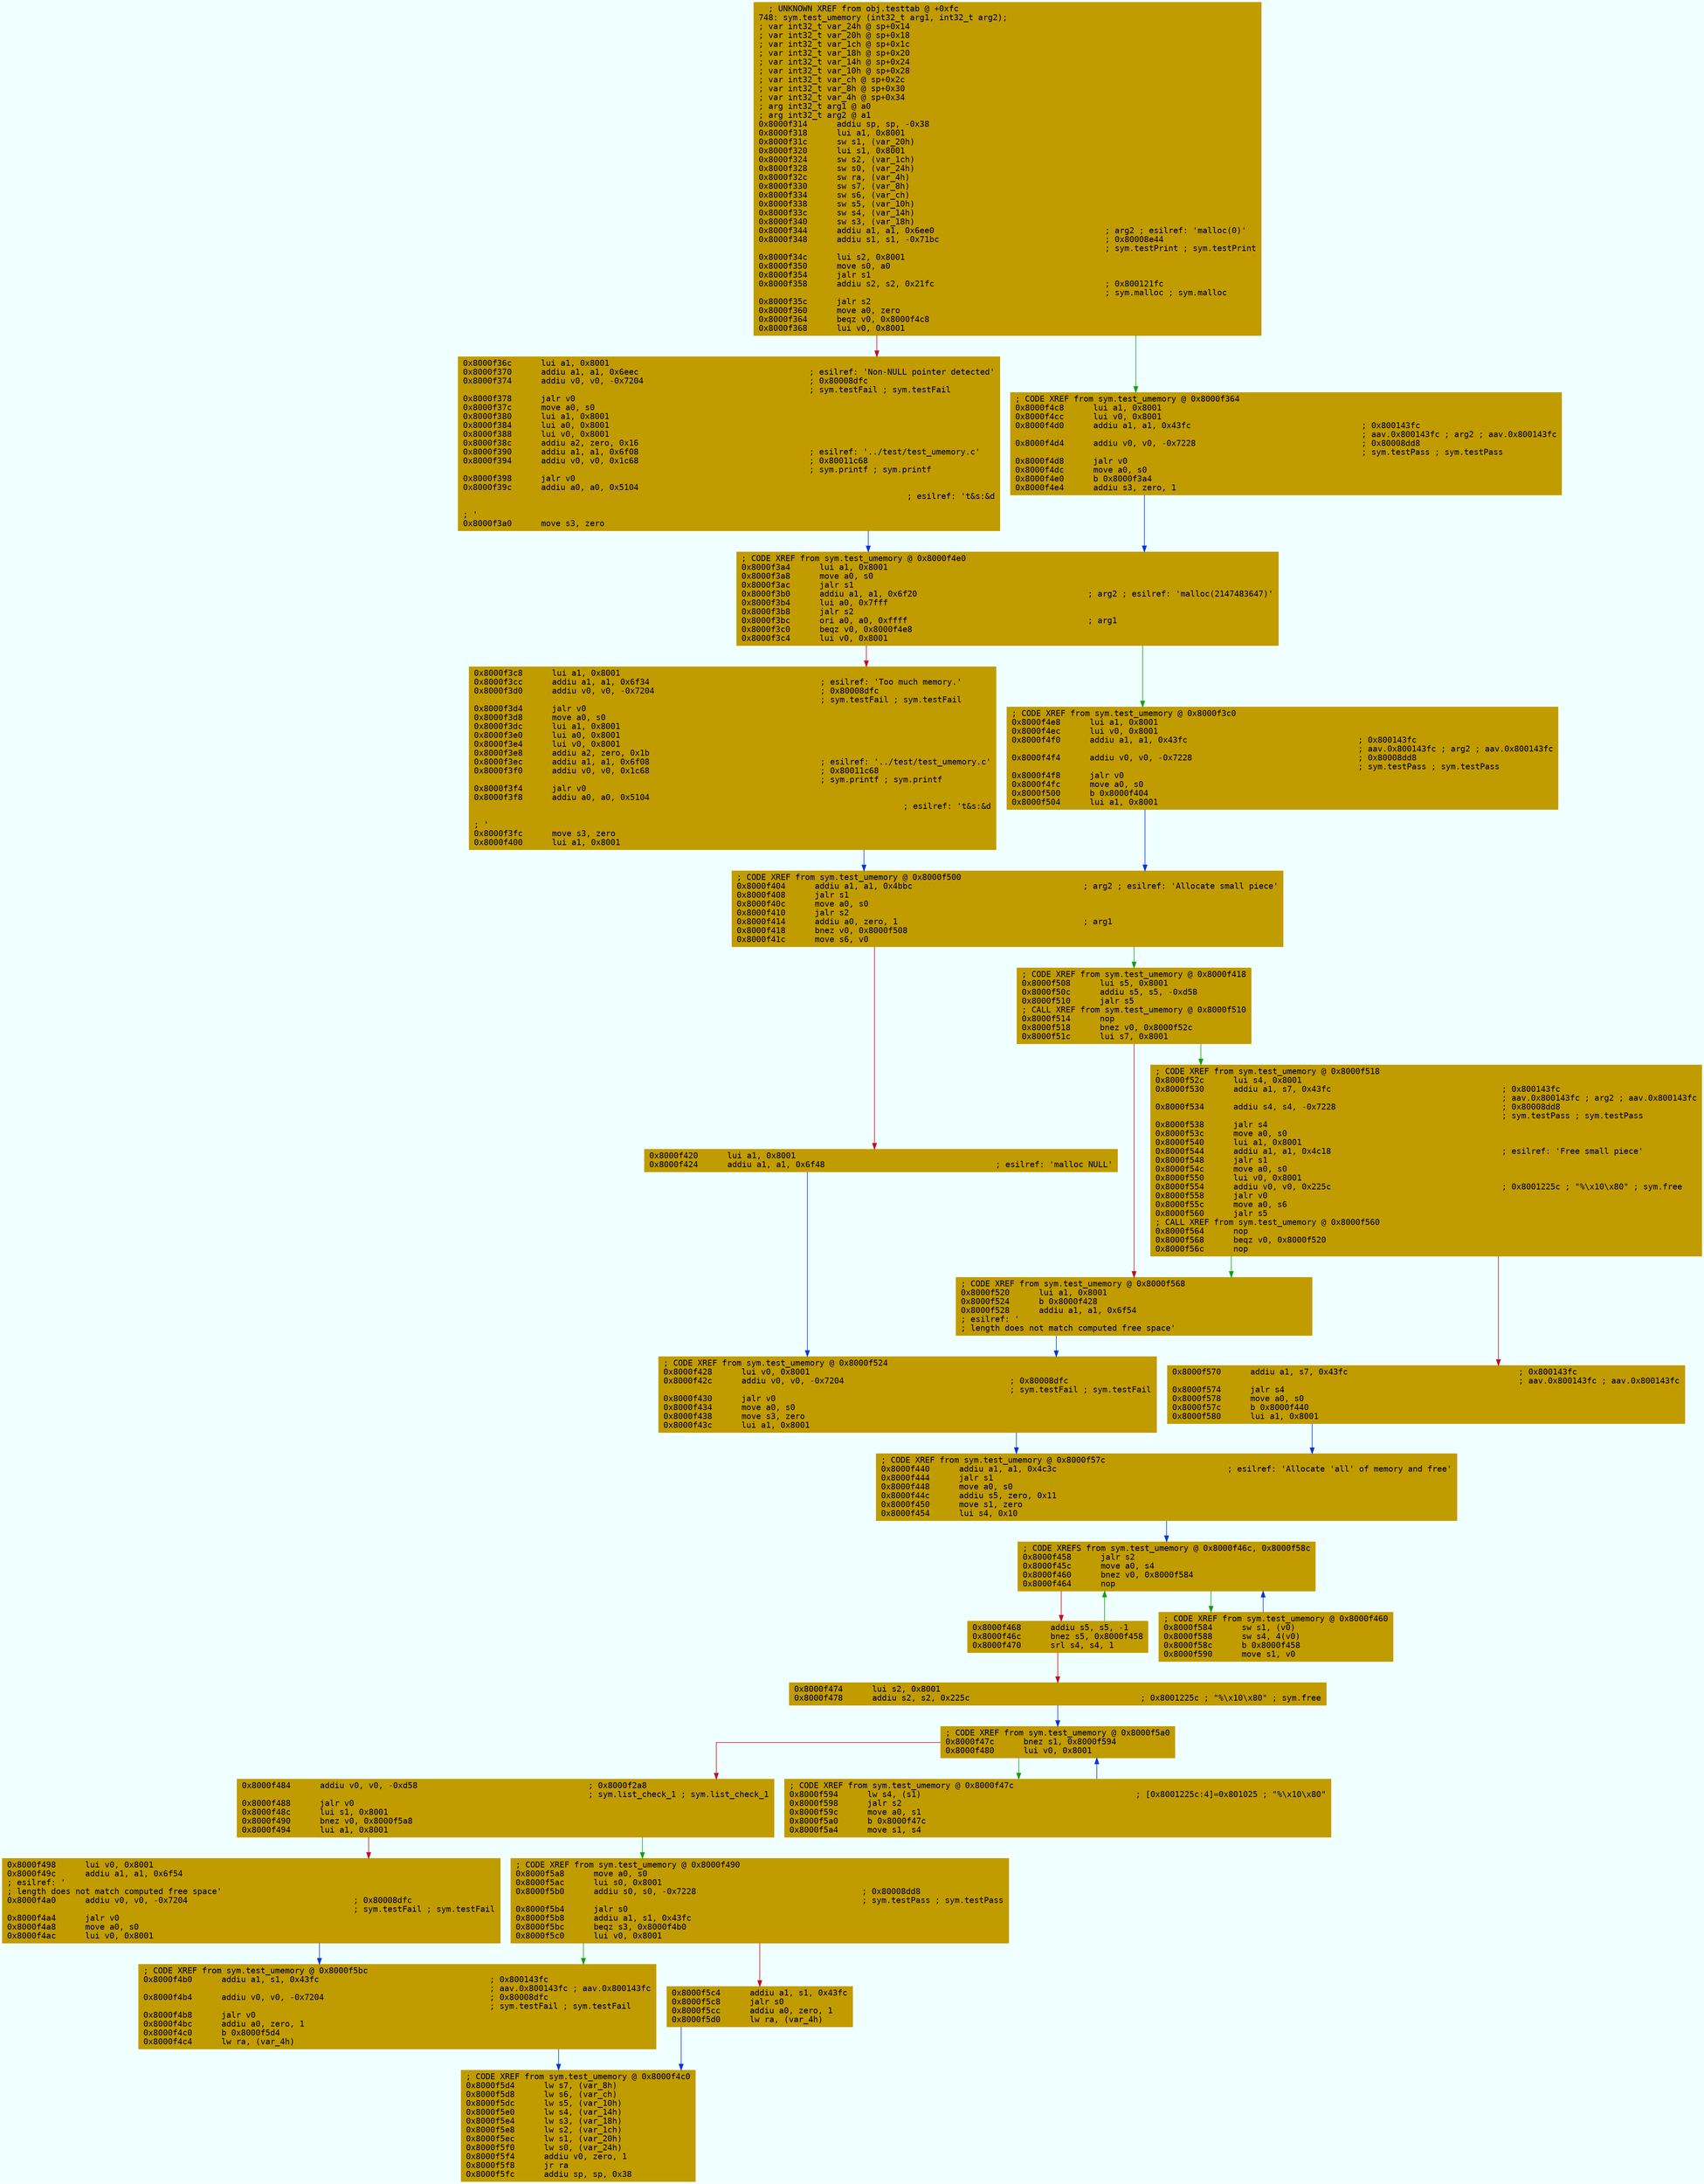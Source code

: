 digraph code {
	graph [bgcolor=azure fontsize=8 fontname="Courier" splines="ortho"];
	node [fillcolor=gray style=filled shape=box];
	edge [arrowhead="normal"];
	"0x8000f314" [URL="sym.test_umemory/0x8000f314", fillcolor="#c19c00",color="#c19c00", fontname="Courier",label="  ; UNKNOWN XREF from obj.testtab @ +0xfc\l748: sym.test_umemory (int32_t arg1, int32_t arg2);\l; var int32_t var_24h @ sp+0x14\l; var int32_t var_20h @ sp+0x18\l; var int32_t var_1ch @ sp+0x1c\l; var int32_t var_18h @ sp+0x20\l; var int32_t var_14h @ sp+0x24\l; var int32_t var_10h @ sp+0x28\l; var int32_t var_ch @ sp+0x2c\l; var int32_t var_8h @ sp+0x30\l; var int32_t var_4h @ sp+0x34\l; arg int32_t arg1 @ a0\l; arg int32_t arg2 @ a1\l0x8000f314      addiu sp, sp, -0x38\l0x8000f318      lui a1, 0x8001\l0x8000f31c      sw s1, (var_20h)\l0x8000f320      lui s1, 0x8001\l0x8000f324      sw s2, (var_1ch)\l0x8000f328      sw s0, (var_24h)\l0x8000f32c      sw ra, (var_4h)\l0x8000f330      sw s7, (var_8h)\l0x8000f334      sw s6, (var_ch)\l0x8000f338      sw s5, (var_10h)\l0x8000f33c      sw s4, (var_14h)\l0x8000f340      sw s3, (var_18h)\l0x8000f344      addiu a1, a1, 0x6ee0                                   ; arg2 ; esilref: 'malloc(0)'\l0x8000f348      addiu s1, s1, -0x71bc                                  ; 0x80008e44\l                                                                       ; sym.testPrint ; sym.testPrint\l0x8000f34c      lui s2, 0x8001\l0x8000f350      move s0, a0\l0x8000f354      jalr s1\l0x8000f358      addiu s2, s2, 0x21fc                                   ; 0x800121fc\l                                                                       ; sym.malloc ; sym.malloc\l0x8000f35c      jalr s2\l0x8000f360      move a0, zero\l0x8000f364      beqz v0, 0x8000f4c8\l0x8000f368      lui v0, 0x8001\l"]
	"0x8000f36c" [URL="sym.test_umemory/0x8000f36c", fillcolor="#c19c00",color="#c19c00", fontname="Courier",label="0x8000f36c      lui a1, 0x8001\l0x8000f370      addiu a1, a1, 0x6eec                                   ; esilref: 'Non-NULL pointer detected'\l0x8000f374      addiu v0, v0, -0x7204                                  ; 0x80008dfc\l                                                                       ; sym.testFail ; sym.testFail\l0x8000f378      jalr v0\l0x8000f37c      move a0, s0\l0x8000f380      lui a1, 0x8001\l0x8000f384      lui a0, 0x8001\l0x8000f388      lui v0, 0x8001\l0x8000f38c      addiu a2, zero, 0x16\l0x8000f390      addiu a1, a1, 0x6f08                                   ; esilref: '../test/test_umemory.c'\l0x8000f394      addiu v0, v0, 0x1c68                                   ; 0x80011c68\l                                                                       ; sym.printf ; sym.printf\l0x8000f398      jalr v0\l0x8000f39c      addiu a0, a0, 0x5104                                   \l; esilref: '\t&s:&d\r\l; '\l0x8000f3a0      move s3, zero\l"]
	"0x8000f3a4" [URL="sym.test_umemory/0x8000f3a4", fillcolor="#c19c00",color="#c19c00", fontname="Courier",label="; CODE XREF from sym.test_umemory @ 0x8000f4e0\l0x8000f3a4      lui a1, 0x8001\l0x8000f3a8      move a0, s0\l0x8000f3ac      jalr s1\l0x8000f3b0      addiu a1, a1, 0x6f20                                   ; arg2 ; esilref: 'malloc(2147483647)'\l0x8000f3b4      lui a0, 0x7fff\l0x8000f3b8      jalr s2\l0x8000f3bc      ori a0, a0, 0xffff                                     ; arg1\l0x8000f3c0      beqz v0, 0x8000f4e8\l0x8000f3c4      lui v0, 0x8001\l"]
	"0x8000f3c8" [URL="sym.test_umemory/0x8000f3c8", fillcolor="#c19c00",color="#c19c00", fontname="Courier",label="0x8000f3c8      lui a1, 0x8001\l0x8000f3cc      addiu a1, a1, 0x6f34                                   ; esilref: 'Too much memory.'\l0x8000f3d0      addiu v0, v0, -0x7204                                  ; 0x80008dfc\l                                                                       ; sym.testFail ; sym.testFail\l0x8000f3d4      jalr v0\l0x8000f3d8      move a0, s0\l0x8000f3dc      lui a1, 0x8001\l0x8000f3e0      lui a0, 0x8001\l0x8000f3e4      lui v0, 0x8001\l0x8000f3e8      addiu a2, zero, 0x1b\l0x8000f3ec      addiu a1, a1, 0x6f08                                   ; esilref: '../test/test_umemory.c'\l0x8000f3f0      addiu v0, v0, 0x1c68                                   ; 0x80011c68\l                                                                       ; sym.printf ; sym.printf\l0x8000f3f4      jalr v0\l0x8000f3f8      addiu a0, a0, 0x5104                                   \l; esilref: '\t&s:&d\r\l; '\l0x8000f3fc      move s3, zero\l0x8000f400      lui a1, 0x8001\l"]
	"0x8000f404" [URL="sym.test_umemory/0x8000f404", fillcolor="#c19c00",color="#c19c00", fontname="Courier",label="; CODE XREF from sym.test_umemory @ 0x8000f500\l0x8000f404      addiu a1, a1, 0x4bbc                                   ; arg2 ; esilref: 'Allocate small piece'\l0x8000f408      jalr s1\l0x8000f40c      move a0, s0\l0x8000f410      jalr s2\l0x8000f414      addiu a0, zero, 1                                      ; arg1\l0x8000f418      bnez v0, 0x8000f508\l0x8000f41c      move s6, v0\l"]
	"0x8000f420" [URL="sym.test_umemory/0x8000f420", fillcolor="#c19c00",color="#c19c00", fontname="Courier",label="0x8000f420      lui a1, 0x8001\l0x8000f424      addiu a1, a1, 0x6f48                                   ; esilref: 'malloc NULL'\l"]
	"0x8000f428" [URL="sym.test_umemory/0x8000f428", fillcolor="#c19c00",color="#c19c00", fontname="Courier",label="; CODE XREF from sym.test_umemory @ 0x8000f524\l0x8000f428      lui v0, 0x8001\l0x8000f42c      addiu v0, v0, -0x7204                                  ; 0x80008dfc\l                                                                       ; sym.testFail ; sym.testFail\l0x8000f430      jalr v0\l0x8000f434      move a0, s0\l0x8000f438      move s3, zero\l0x8000f43c      lui a1, 0x8001\l"]
	"0x8000f440" [URL="sym.test_umemory/0x8000f440", fillcolor="#c19c00",color="#c19c00", fontname="Courier",label="; CODE XREF from sym.test_umemory @ 0x8000f57c\l0x8000f440      addiu a1, a1, 0x4c3c                                   ; esilref: 'Allocate 'all' of memory and free'\l0x8000f444      jalr s1\l0x8000f448      move a0, s0\l0x8000f44c      addiu s5, zero, 0x11\l0x8000f450      move s1, zero\l0x8000f454      lui s4, 0x10\l"]
	"0x8000f458" [URL="sym.test_umemory/0x8000f458", fillcolor="#c19c00",color="#c19c00", fontname="Courier",label="; CODE XREFS from sym.test_umemory @ 0x8000f46c, 0x8000f58c\l0x8000f458      jalr s2\l0x8000f45c      move a0, s4\l0x8000f460      bnez v0, 0x8000f584\l0x8000f464      nop\l"]
	"0x8000f468" [URL="sym.test_umemory/0x8000f468", fillcolor="#c19c00",color="#c19c00", fontname="Courier",label="0x8000f468      addiu s5, s5, -1\l0x8000f46c      bnez s5, 0x8000f458\l0x8000f470      srl s4, s4, 1\l"]
	"0x8000f474" [URL="sym.test_umemory/0x8000f474", fillcolor="#c19c00",color="#c19c00", fontname="Courier",label="0x8000f474      lui s2, 0x8001\l0x8000f478      addiu s2, s2, 0x225c                                   ; 0x8001225c ; \"%\\x10\\x80\" ; sym.free\l"]
	"0x8000f47c" [URL="sym.test_umemory/0x8000f47c", fillcolor="#c19c00",color="#c19c00", fontname="Courier",label="; CODE XREF from sym.test_umemory @ 0x8000f5a0\l0x8000f47c      bnez s1, 0x8000f594\l0x8000f480      lui v0, 0x8001\l"]
	"0x8000f484" [URL="sym.test_umemory/0x8000f484", fillcolor="#c19c00",color="#c19c00", fontname="Courier",label="0x8000f484      addiu v0, v0, -0xd58                                   ; 0x8000f2a8\l                                                                       ; sym.list_check_1 ; sym.list_check_1\l0x8000f488      jalr v0\l0x8000f48c      lui s1, 0x8001\l0x8000f490      bnez v0, 0x8000f5a8\l0x8000f494      lui a1, 0x8001\l"]
	"0x8000f498" [URL="sym.test_umemory/0x8000f498", fillcolor="#c19c00",color="#c19c00", fontname="Courier",label="0x8000f498      lui v0, 0x8001\l0x8000f49c      addiu a1, a1, 0x6f54                                   \l; esilref: '\l; length does not match computed free space'\l0x8000f4a0      addiu v0, v0, -0x7204                                  ; 0x80008dfc\l                                                                       ; sym.testFail ; sym.testFail\l0x8000f4a4      jalr v0\l0x8000f4a8      move a0, s0\l0x8000f4ac      lui v0, 0x8001\l"]
	"0x8000f4b0" [URL="sym.test_umemory/0x8000f4b0", fillcolor="#c19c00",color="#c19c00", fontname="Courier",label="; CODE XREF from sym.test_umemory @ 0x8000f5bc\l0x8000f4b0      addiu a1, s1, 0x43fc                                   ; 0x800143fc\l                                                                       ; aav.0x800143fc ; aav.0x800143fc\l0x8000f4b4      addiu v0, v0, -0x7204                                  ; 0x80008dfc\l                                                                       ; sym.testFail ; sym.testFail\l0x8000f4b8      jalr v0\l0x8000f4bc      addiu a0, zero, 1\l0x8000f4c0      b 0x8000f5d4\l0x8000f4c4      lw ra, (var_4h)\l"]
	"0x8000f4c8" [URL="sym.test_umemory/0x8000f4c8", fillcolor="#c19c00",color="#c19c00", fontname="Courier",label="; CODE XREF from sym.test_umemory @ 0x8000f364\l0x8000f4c8      lui a1, 0x8001\l0x8000f4cc      lui v0, 0x8001\l0x8000f4d0      addiu a1, a1, 0x43fc                                   ; 0x800143fc\l                                                                       ; aav.0x800143fc ; arg2 ; aav.0x800143fc\l0x8000f4d4      addiu v0, v0, -0x7228                                  ; 0x80008dd8\l                                                                       ; sym.testPass ; sym.testPass\l0x8000f4d8      jalr v0\l0x8000f4dc      move a0, s0\l0x8000f4e0      b 0x8000f3a4\l0x8000f4e4      addiu s3, zero, 1\l"]
	"0x8000f4e8" [URL="sym.test_umemory/0x8000f4e8", fillcolor="#c19c00",color="#c19c00", fontname="Courier",label="; CODE XREF from sym.test_umemory @ 0x8000f3c0\l0x8000f4e8      lui a1, 0x8001\l0x8000f4ec      lui v0, 0x8001\l0x8000f4f0      addiu a1, a1, 0x43fc                                   ; 0x800143fc\l                                                                       ; aav.0x800143fc ; arg2 ; aav.0x800143fc\l0x8000f4f4      addiu v0, v0, -0x7228                                  ; 0x80008dd8\l                                                                       ; sym.testPass ; sym.testPass\l0x8000f4f8      jalr v0\l0x8000f4fc      move a0, s0\l0x8000f500      b 0x8000f404\l0x8000f504      lui a1, 0x8001\l"]
	"0x8000f508" [URL="sym.test_umemory/0x8000f508", fillcolor="#c19c00",color="#c19c00", fontname="Courier",label="; CODE XREF from sym.test_umemory @ 0x8000f418\l0x8000f508      lui s5, 0x8001\l0x8000f50c      addiu s5, s5, -0xd58\l0x8000f510      jalr s5\l; CALL XREF from sym.test_umemory @ 0x8000f510\l0x8000f514      nop\l0x8000f518      bnez v0, 0x8000f52c\l0x8000f51c      lui s7, 0x8001\l"]
	"0x8000f520" [URL="sym.test_umemory/0x8000f520", fillcolor="#c19c00",color="#c19c00", fontname="Courier",label="; CODE XREF from sym.test_umemory @ 0x8000f568\l0x8000f520      lui a1, 0x8001\l0x8000f524      b 0x8000f428\l0x8000f528      addiu a1, a1, 0x6f54                                   \l; esilref: '\l; length does not match computed free space'\l"]
	"0x8000f52c" [URL="sym.test_umemory/0x8000f52c", fillcolor="#c19c00",color="#c19c00", fontname="Courier",label="; CODE XREF from sym.test_umemory @ 0x8000f518\l0x8000f52c      lui s4, 0x8001\l0x8000f530      addiu a1, s7, 0x43fc                                   ; 0x800143fc\l                                                                       ; aav.0x800143fc ; arg2 ; aav.0x800143fc\l0x8000f534      addiu s4, s4, -0x7228                                  ; 0x80008dd8\l                                                                       ; sym.testPass ; sym.testPass\l0x8000f538      jalr s4\l0x8000f53c      move a0, s0\l0x8000f540      lui a1, 0x8001\l0x8000f544      addiu a1, a1, 0x4c18                                   ; esilref: 'Free small piece'\l0x8000f548      jalr s1\l0x8000f54c      move a0, s0\l0x8000f550      lui v0, 0x8001\l0x8000f554      addiu v0, v0, 0x225c                                   ; 0x8001225c ; \"%\\x10\\x80\" ; sym.free\l0x8000f558      jalr v0\l0x8000f55c      move a0, s6\l0x8000f560      jalr s5\l; CALL XREF from sym.test_umemory @ 0x8000f560\l0x8000f564      nop\l0x8000f568      beqz v0, 0x8000f520\l0x8000f56c      nop\l"]
	"0x8000f570" [URL="sym.test_umemory/0x8000f570", fillcolor="#c19c00",color="#c19c00", fontname="Courier",label="0x8000f570      addiu a1, s7, 0x43fc                                   ; 0x800143fc\l                                                                       ; aav.0x800143fc ; aav.0x800143fc\l0x8000f574      jalr s4\l0x8000f578      move a0, s0\l0x8000f57c      b 0x8000f440\l0x8000f580      lui a1, 0x8001\l"]
	"0x8000f584" [URL="sym.test_umemory/0x8000f584", fillcolor="#c19c00",color="#c19c00", fontname="Courier",label="; CODE XREF from sym.test_umemory @ 0x8000f460\l0x8000f584      sw s1, (v0)\l0x8000f588      sw s4, 4(v0)\l0x8000f58c      b 0x8000f458\l0x8000f590      move s1, v0\l"]
	"0x8000f594" [URL="sym.test_umemory/0x8000f594", fillcolor="#c19c00",color="#c19c00", fontname="Courier",label="; CODE XREF from sym.test_umemory @ 0x8000f47c\l0x8000f594      lw s4, (s1)                                            ; [0x8001225c:4]=0x801025 ; \"%\\x10\\x80\"\l0x8000f598      jalr s2\l0x8000f59c      move a0, s1\l0x8000f5a0      b 0x8000f47c\l0x8000f5a4      move s1, s4\l"]
	"0x8000f5a8" [URL="sym.test_umemory/0x8000f5a8", fillcolor="#c19c00",color="#c19c00", fontname="Courier",label="; CODE XREF from sym.test_umemory @ 0x8000f490\l0x8000f5a8      move a0, s0\l0x8000f5ac      lui s0, 0x8001\l0x8000f5b0      addiu s0, s0, -0x7228                                  ; 0x80008dd8\l                                                                       ; sym.testPass ; sym.testPass\l0x8000f5b4      jalr s0\l0x8000f5b8      addiu a1, s1, 0x43fc\l0x8000f5bc      beqz s3, 0x8000f4b0\l0x8000f5c0      lui v0, 0x8001\l"]
	"0x8000f5c4" [URL="sym.test_umemory/0x8000f5c4", fillcolor="#c19c00",color="#c19c00", fontname="Courier",label="0x8000f5c4      addiu a1, s1, 0x43fc\l0x8000f5c8      jalr s0\l0x8000f5cc      addiu a0, zero, 1\l0x8000f5d0      lw ra, (var_4h)\l"]
	"0x8000f5d4" [URL="sym.test_umemory/0x8000f5d4", fillcolor="#c19c00",color="#c19c00", fontname="Courier",label="; CODE XREF from sym.test_umemory @ 0x8000f4c0\l0x8000f5d4      lw s7, (var_8h)\l0x8000f5d8      lw s6, (var_ch)\l0x8000f5dc      lw s5, (var_10h)\l0x8000f5e0      lw s4, (var_14h)\l0x8000f5e4      lw s3, (var_18h)\l0x8000f5e8      lw s2, (var_1ch)\l0x8000f5ec      lw s1, (var_20h)\l0x8000f5f0      lw s0, (var_24h)\l0x8000f5f4      addiu v0, zero, 1\l0x8000f5f8      jr ra\l0x8000f5fc      addiu sp, sp, 0x38\l"]
        "0x8000f314" -> "0x8000f4c8" [color="#13a10e"];
        "0x8000f314" -> "0x8000f36c" [color="#c50f1f"];
        "0x8000f36c" -> "0x8000f3a4" [color="#0037da"];
        "0x8000f3a4" -> "0x8000f4e8" [color="#13a10e"];
        "0x8000f3a4" -> "0x8000f3c8" [color="#c50f1f"];
        "0x8000f3c8" -> "0x8000f404" [color="#0037da"];
        "0x8000f404" -> "0x8000f508" [color="#13a10e"];
        "0x8000f404" -> "0x8000f420" [color="#c50f1f"];
        "0x8000f420" -> "0x8000f428" [color="#0037da"];
        "0x8000f428" -> "0x8000f440" [color="#0037da"];
        "0x8000f440" -> "0x8000f458" [color="#0037da"];
        "0x8000f458" -> "0x8000f584" [color="#13a10e"];
        "0x8000f458" -> "0x8000f468" [color="#c50f1f"];
        "0x8000f468" -> "0x8000f458" [color="#13a10e"];
        "0x8000f468" -> "0x8000f474" [color="#c50f1f"];
        "0x8000f474" -> "0x8000f47c" [color="#0037da"];
        "0x8000f47c" -> "0x8000f594" [color="#13a10e"];
        "0x8000f47c" -> "0x8000f484" [color="#c50f1f"];
        "0x8000f484" -> "0x8000f5a8" [color="#13a10e"];
        "0x8000f484" -> "0x8000f498" [color="#c50f1f"];
        "0x8000f498" -> "0x8000f4b0" [color="#0037da"];
        "0x8000f4b0" -> "0x8000f5d4" [color="#0037da"];
        "0x8000f4c8" -> "0x8000f3a4" [color="#0037da"];
        "0x8000f4e8" -> "0x8000f404" [color="#0037da"];
        "0x8000f508" -> "0x8000f52c" [color="#13a10e"];
        "0x8000f508" -> "0x8000f520" [color="#c50f1f"];
        "0x8000f520" -> "0x8000f428" [color="#0037da"];
        "0x8000f52c" -> "0x8000f520" [color="#13a10e"];
        "0x8000f52c" -> "0x8000f570" [color="#c50f1f"];
        "0x8000f570" -> "0x8000f440" [color="#0037da"];
        "0x8000f584" -> "0x8000f458" [color="#0037da"];
        "0x8000f594" -> "0x8000f47c" [color="#0037da"];
        "0x8000f5a8" -> "0x8000f4b0" [color="#13a10e"];
        "0x8000f5a8" -> "0x8000f5c4" [color="#c50f1f"];
        "0x8000f5c4" -> "0x8000f5d4" [color="#0037da"];
}
